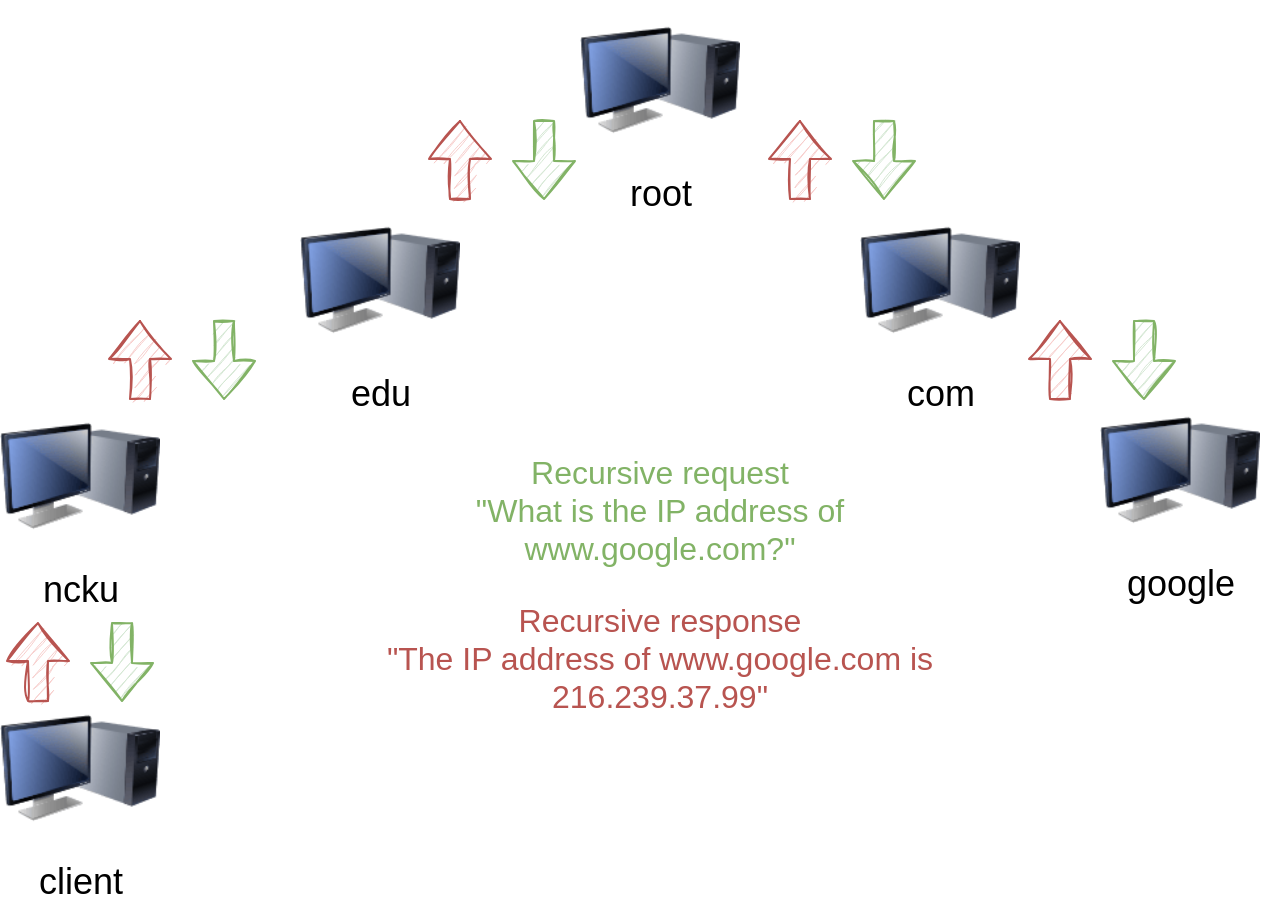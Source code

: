 <mxfile version="16.6.6" type="device"><diagram id="QzznjA2CP8M3RZOiHbEY" name="Page-1"><mxGraphModel dx="681" dy="676" grid="1" gridSize="10" guides="1" tooltips="1" connect="1" arrows="1" fold="1" page="1" pageScale="1" pageWidth="827" pageHeight="1169" math="0" shadow="0"><root><mxCell id="0"/><mxCell id="1" parent="0"/><mxCell id="RcPu_m7Z3uC2tiJbUVje-1" value="client" style="image;html=1;labelBackgroundColor=none;image=img/lib/clip_art/computers/Monitor_Tower_128x128.png;rounded=1;shadow=0;comic=0;strokeWidth=2;fontSize=18;" vertex="1" parent="1"><mxGeometry x="90" y="624" width="80" height="80" as="geometry"/></mxCell><mxCell id="RcPu_m7Z3uC2tiJbUVje-2" value="ncku" style="image;html=1;labelBackgroundColor=none;image=img/lib/clip_art/computers/Monitor_Tower_128x128.png;rounded=1;shadow=0;comic=0;strokeWidth=2;fontSize=18;" vertex="1" parent="1"><mxGeometry x="90" y="478" width="80" height="80" as="geometry"/></mxCell><mxCell id="RcPu_m7Z3uC2tiJbUVje-3" value="edu" style="image;html=1;labelBackgroundColor=none;image=img/lib/clip_art/computers/Monitor_Tower_128x128.png;rounded=1;shadow=0;comic=0;strokeWidth=2;fontSize=18;sketch=0;" vertex="1" parent="1"><mxGeometry x="240" y="380" width="80" height="80" as="geometry"/></mxCell><mxCell id="RcPu_m7Z3uC2tiJbUVje-4" value="root" style="image;html=1;labelBackgroundColor=none;image=img/lib/clip_art/computers/Monitor_Tower_128x128.png;rounded=1;shadow=0;comic=0;strokeWidth=2;fontSize=18;" vertex="1" parent="1"><mxGeometry x="380" y="280" width="80" height="80" as="geometry"/></mxCell><mxCell id="RcPu_m7Z3uC2tiJbUVje-5" value="com" style="image;html=1;labelBackgroundColor=none;image=img/lib/clip_art/computers/Monitor_Tower_128x128.png;rounded=1;shadow=0;comic=0;strokeWidth=2;fontSize=18;" vertex="1" parent="1"><mxGeometry x="520" y="380" width="80" height="80" as="geometry"/></mxCell><mxCell id="RcPu_m7Z3uC2tiJbUVje-7" value="google" style="image;html=1;labelBackgroundColor=none;image=img/lib/clip_art/computers/Monitor_Tower_128x128.png;rounded=1;shadow=0;comic=0;strokeWidth=2;fontSize=18;" vertex="1" parent="1"><mxGeometry x="640" y="475" width="80" height="80" as="geometry"/></mxCell><mxCell id="RcPu_m7Z3uC2tiJbUVje-12" value="" style="shape=flexArrow;endArrow=classic;html=1;rounded=0;fillColor=#f8cecc;strokeColor=#b85450;sketch=1;" edge="1" parent="1"><mxGeometry width="50" height="50" relative="1" as="geometry"><mxPoint x="109" y="631" as="sourcePoint"/><mxPoint x="109" y="591" as="targetPoint"/></mxGeometry></mxCell><mxCell id="RcPu_m7Z3uC2tiJbUVje-14" value="" style="shape=flexArrow;endArrow=none;html=1;rounded=0;startArrow=block;endFill=0;fillColor=#d5e8d4;strokeColor=#82b366;sketch=1;" edge="1" parent="1"><mxGeometry width="50" height="50" relative="1" as="geometry"><mxPoint x="151" y="631" as="sourcePoint"/><mxPoint x="151" y="591" as="targetPoint"/></mxGeometry></mxCell><mxCell id="RcPu_m7Z3uC2tiJbUVje-15" value="" style="shape=flexArrow;endArrow=classic;html=1;rounded=0;fillColor=#f8cecc;strokeColor=#b85450;shadow=0;sketch=1;" edge="1" parent="1"><mxGeometry width="50" height="50" relative="1" as="geometry"><mxPoint x="160" y="480" as="sourcePoint"/><mxPoint x="160" y="440" as="targetPoint"/></mxGeometry></mxCell><mxCell id="RcPu_m7Z3uC2tiJbUVje-16" value="" style="shape=flexArrow;endArrow=none;html=1;rounded=0;startArrow=block;endFill=0;fillColor=#d5e8d4;strokeColor=#82b366;shadow=0;sketch=1;" edge="1" parent="1"><mxGeometry width="50" height="50" relative="1" as="geometry"><mxPoint x="202.0" y="480" as="sourcePoint"/><mxPoint x="202.0" y="440" as="targetPoint"/></mxGeometry></mxCell><mxCell id="RcPu_m7Z3uC2tiJbUVje-17" value="" style="shape=flexArrow;endArrow=classic;html=1;rounded=0;fillColor=#f8cecc;strokeColor=#b85450;sketch=1;" edge="1" parent="1"><mxGeometry width="50" height="50" relative="1" as="geometry"><mxPoint x="320" y="380" as="sourcePoint"/><mxPoint x="320" y="340" as="targetPoint"/></mxGeometry></mxCell><mxCell id="RcPu_m7Z3uC2tiJbUVje-18" value="" style="shape=flexArrow;endArrow=none;html=1;rounded=0;startArrow=block;endFill=0;fillColor=#d5e8d4;strokeColor=#82b366;sketch=1;" edge="1" parent="1"><mxGeometry width="50" height="50" relative="1" as="geometry"><mxPoint x="362.0" y="380" as="sourcePoint"/><mxPoint x="362.0" y="340" as="targetPoint"/></mxGeometry></mxCell><mxCell id="RcPu_m7Z3uC2tiJbUVje-19" value="" style="shape=flexArrow;endArrow=classic;html=1;rounded=0;fillColor=#f8cecc;strokeColor=#b85450;sketch=1;" edge="1" parent="1"><mxGeometry width="50" height="50" relative="1" as="geometry"><mxPoint x="490" y="380" as="sourcePoint"/><mxPoint x="490" y="340" as="targetPoint"/></mxGeometry></mxCell><mxCell id="RcPu_m7Z3uC2tiJbUVje-20" value="" style="shape=flexArrow;endArrow=none;html=1;rounded=0;startArrow=block;endFill=0;fillColor=#d5e8d4;strokeColor=#82b366;sketch=1;" edge="1" parent="1"><mxGeometry width="50" height="50" relative="1" as="geometry"><mxPoint x="532.0" y="380" as="sourcePoint"/><mxPoint x="532.0" y="340" as="targetPoint"/></mxGeometry></mxCell><mxCell id="RcPu_m7Z3uC2tiJbUVje-21" value="" style="shape=flexArrow;endArrow=classic;html=1;rounded=0;fillColor=#f8cecc;strokeColor=#b85450;sketch=1;" edge="1" parent="1"><mxGeometry width="50" height="50" relative="1" as="geometry"><mxPoint x="620" y="480" as="sourcePoint"/><mxPoint x="620" y="440" as="targetPoint"/></mxGeometry></mxCell><mxCell id="RcPu_m7Z3uC2tiJbUVje-22" value="" style="shape=flexArrow;endArrow=none;html=1;rounded=0;startArrow=block;endFill=0;fillColor=#d5e8d4;strokeColor=#82b366;sketch=1;" edge="1" parent="1"><mxGeometry width="50" height="50" relative="1" as="geometry"><mxPoint x="662.0" y="480" as="sourcePoint"/><mxPoint x="662.0" y="440" as="targetPoint"/></mxGeometry></mxCell><mxCell id="RcPu_m7Z3uC2tiJbUVje-23" value="Recursive request&lt;br style=&quot;font-size: 16px;&quot;&gt;&quot;What is the IP address of www.google.com?&quot;" style="text;html=1;strokeColor=none;fillColor=none;align=center;verticalAlign=middle;whiteSpace=wrap;rounded=0;fontSize=16;fontColor=#82B366;" vertex="1" parent="1"><mxGeometry x="280" y="520" width="280" height="30" as="geometry"/></mxCell><mxCell id="RcPu_m7Z3uC2tiJbUVje-24" value="Recursive response&lt;br style=&quot;font-size: 16px;&quot;&gt;&quot;The IP address of www.google.com is 216.239.37.99&quot;" style="text;html=1;strokeColor=none;fillColor=none;align=center;verticalAlign=middle;whiteSpace=wrap;rounded=0;fontSize=16;fontColor=#B85450;" vertex="1" parent="1"><mxGeometry x="280" y="594" width="280" height="30" as="geometry"/></mxCell></root></mxGraphModel></diagram></mxfile>